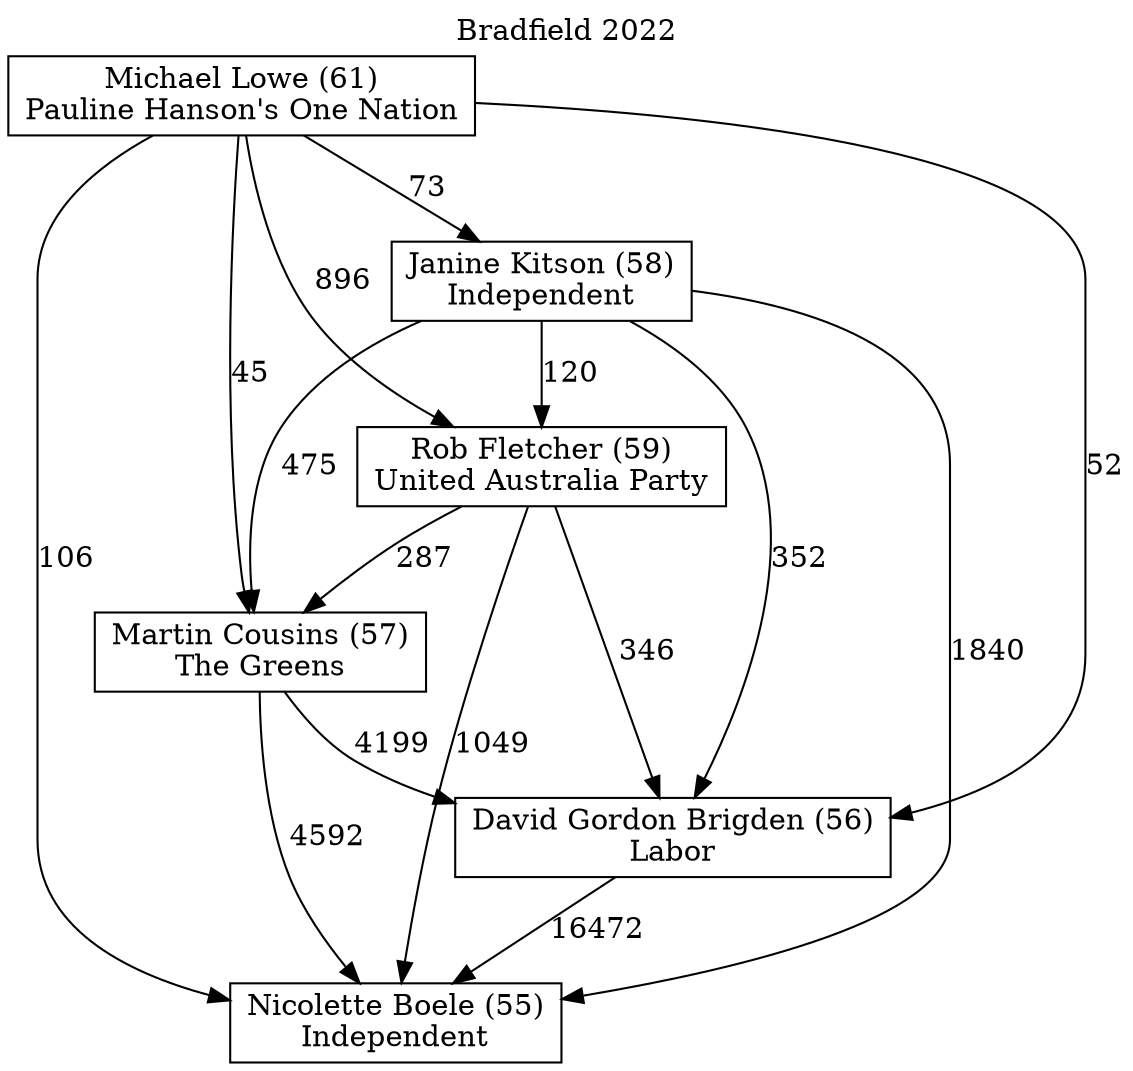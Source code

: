 // House preference flow
digraph "Nicolette Boele (55)_Bradfield_2022" {
	graph [label="Bradfield 2022" labelloc=t mclimit=10]
	node [shape=box]
	"Nicolette Boele (55)" [label="Nicolette Boele (55)
Independent"]
	"David Gordon Brigden (56)" [label="David Gordon Brigden (56)
Labor"]
	"Martin Cousins (57)" [label="Martin Cousins (57)
The Greens"]
	"Rob Fletcher (59)" [label="Rob Fletcher (59)
United Australia Party"]
	"Janine Kitson (58)" [label="Janine Kitson (58)
Independent"]
	"Michael Lowe (61)" [label="Michael Lowe (61)
Pauline Hanson's One Nation"]
	"David Gordon Brigden (56)" -> "Nicolette Boele (55)" [label=16472]
	"Martin Cousins (57)" -> "David Gordon Brigden (56)" [label=4199]
	"Rob Fletcher (59)" -> "Martin Cousins (57)" [label=287]
	"Janine Kitson (58)" -> "Rob Fletcher (59)" [label=120]
	"Michael Lowe (61)" -> "Janine Kitson (58)" [label=73]
	"Martin Cousins (57)" -> "Nicolette Boele (55)" [label=4592]
	"Rob Fletcher (59)" -> "Nicolette Boele (55)" [label=1049]
	"Janine Kitson (58)" -> "Nicolette Boele (55)" [label=1840]
	"Michael Lowe (61)" -> "Nicolette Boele (55)" [label=106]
	"Michael Lowe (61)" -> "Rob Fletcher (59)" [label=896]
	"Janine Kitson (58)" -> "Martin Cousins (57)" [label=475]
	"Michael Lowe (61)" -> "Martin Cousins (57)" [label=45]
	"Rob Fletcher (59)" -> "David Gordon Brigden (56)" [label=346]
	"Janine Kitson (58)" -> "David Gordon Brigden (56)" [label=352]
	"Michael Lowe (61)" -> "David Gordon Brigden (56)" [label=52]
}
